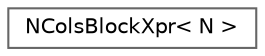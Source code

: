 digraph "Graphical Class Hierarchy"
{
 // LATEX_PDF_SIZE
  bgcolor="transparent";
  edge [fontname=Helvetica,fontsize=10,labelfontname=Helvetica,labelfontsize=10];
  node [fontname=Helvetica,fontsize=10,shape=box,height=0.2,width=0.4];
  rankdir="LR";
  Node0 [id="Node000000",label="NColsBlockXpr\< N \>",height=0.2,width=0.4,color="grey40", fillcolor="white", style="filled",URL="$structNColsBlockXpr.html",tooltip=" "];
}
